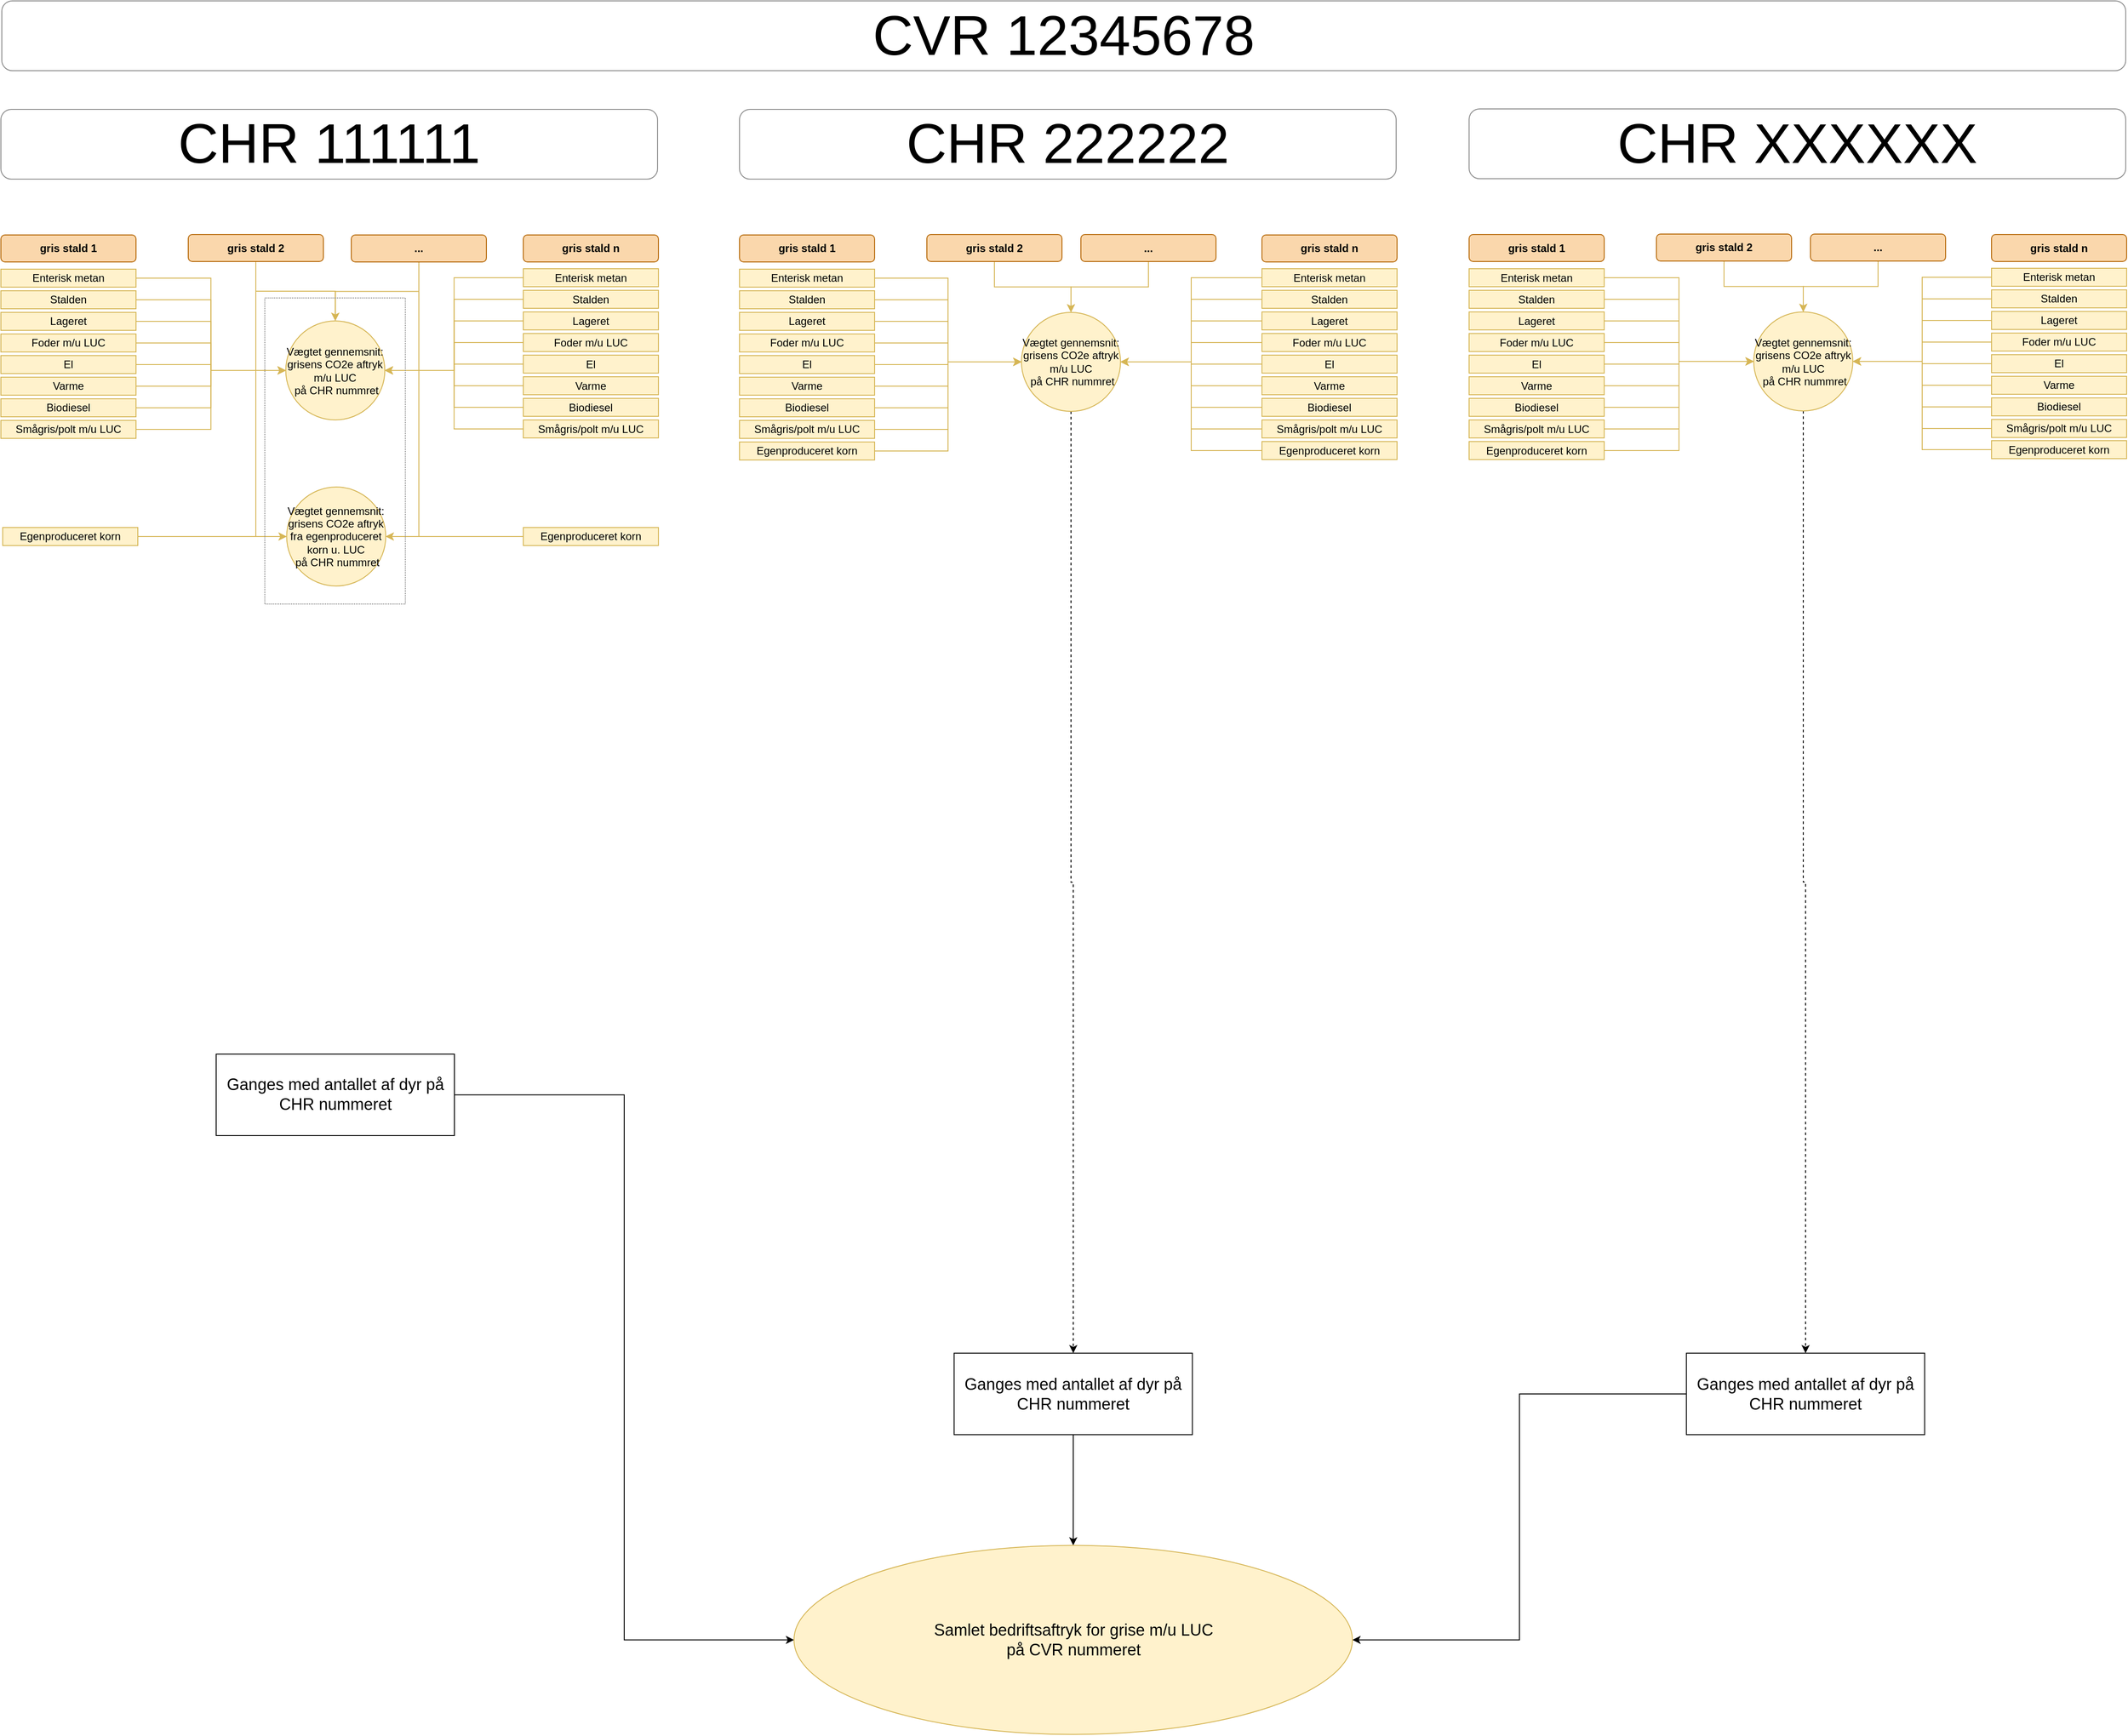 <mxfile version="20.4.0" type="github">
  <diagram id="GUWWXrYv7TFzIVzRqDlY" name="Page-1">
    <mxGraphModel dx="4054" dy="1634" grid="1" gridSize="10" guides="1" tooltips="1" connect="1" arrows="1" fold="1" page="1" pageScale="1" pageWidth="827" pageHeight="1169" math="0" shadow="0">
      <root>
        <mxCell id="0" />
        <mxCell id="1" parent="0" />
        <mxCell id="A_WAUtJpo3-AmnUpiRZP-115" value="CHR 111111" style="rounded=1;whiteSpace=wrap;html=1;shadow=0;glass=0;sketch=0;strokeColor=#808080;fontSize=62;fillColor=default;gradientColor=none;rotation=0;opacity=90;" vertex="1" parent="1">
          <mxGeometry x="61" y="200.5" width="729" height="77.5" as="geometry" />
        </mxCell>
        <mxCell id="A_WAUtJpo3-AmnUpiRZP-611" value="Vægtet gennemsnit: grisens CO2e aftryk m/u LUC&lt;br&gt;&amp;nbsp;på CHR nummret" style="ellipse;whiteSpace=wrap;html=1;aspect=fixed;fontFamily=Helvetica;fontSize=12;align=center;strokeColor=#d6b656;fillColor=#fff2cc;" vertex="1" parent="1">
          <mxGeometry x="377.25" y="435.5" width="110" height="110" as="geometry" />
        </mxCell>
        <mxCell id="A_WAUtJpo3-AmnUpiRZP-660" style="edgeStyle=orthogonalEdgeStyle;rounded=0;orthogonalLoop=1;jettySize=auto;html=1;entryX=0;entryY=0.5;entryDx=0;entryDy=0;strokeColor=#d6b656;fillColor=#fff2cc;" edge="1" parent="1" source="A_WAUtJpo3-AmnUpiRZP-613" target="A_WAUtJpo3-AmnUpiRZP-611">
          <mxGeometry relative="1" as="geometry" />
        </mxCell>
        <mxCell id="A_WAUtJpo3-AmnUpiRZP-613" value="Enterisk metan" style="rounded=0;whiteSpace=wrap;html=1;fillColor=#fff2cc;strokeColor=#d6b656;" vertex="1" parent="1">
          <mxGeometry x="61" y="378" width="150" height="20" as="geometry" />
        </mxCell>
        <mxCell id="A_WAUtJpo3-AmnUpiRZP-661" style="edgeStyle=orthogonalEdgeStyle;rounded=0;orthogonalLoop=1;jettySize=auto;html=1;entryX=0;entryY=0.5;entryDx=0;entryDy=0;strokeColor=#d6b656;fillColor=#fff2cc;" edge="1" parent="1" source="A_WAUtJpo3-AmnUpiRZP-615" target="A_WAUtJpo3-AmnUpiRZP-611">
          <mxGeometry relative="1" as="geometry" />
        </mxCell>
        <mxCell id="A_WAUtJpo3-AmnUpiRZP-615" value="Stalden" style="rounded=0;whiteSpace=wrap;html=1;fillColor=#fff2cc;strokeColor=#d6b656;" vertex="1" parent="1">
          <mxGeometry x="61" y="402" width="150" height="20" as="geometry" />
        </mxCell>
        <mxCell id="A_WAUtJpo3-AmnUpiRZP-616" style="edgeStyle=orthogonalEdgeStyle;rounded=0;orthogonalLoop=1;jettySize=auto;html=1;fontSize=25;strokeColor=#d6b656;fillColor=#fff2cc;" edge="1" parent="1" source="A_WAUtJpo3-AmnUpiRZP-617" target="A_WAUtJpo3-AmnUpiRZP-611">
          <mxGeometry relative="1" as="geometry" />
        </mxCell>
        <mxCell id="A_WAUtJpo3-AmnUpiRZP-617" value="Lageret" style="rounded=0;whiteSpace=wrap;html=1;fillColor=#fff2cc;strokeColor=#d6b656;" vertex="1" parent="1">
          <mxGeometry x="61" y="426" width="150" height="20" as="geometry" />
        </mxCell>
        <mxCell id="A_WAUtJpo3-AmnUpiRZP-618" style="edgeStyle=orthogonalEdgeStyle;rounded=0;orthogonalLoop=1;jettySize=auto;html=1;fontSize=25;strokeColor=#d6b656;fillColor=#fff2cc;" edge="1" parent="1" source="A_WAUtJpo3-AmnUpiRZP-619" target="A_WAUtJpo3-AmnUpiRZP-611">
          <mxGeometry relative="1" as="geometry" />
        </mxCell>
        <mxCell id="A_WAUtJpo3-AmnUpiRZP-619" value="Foder m/u LUC" style="rounded=0;whiteSpace=wrap;html=1;fillColor=#fff2cc;strokeColor=#d6b656;" vertex="1" parent="1">
          <mxGeometry x="61" y="450" width="150" height="20" as="geometry" />
        </mxCell>
        <mxCell id="A_WAUtJpo3-AmnUpiRZP-620" style="edgeStyle=orthogonalEdgeStyle;rounded=0;orthogonalLoop=1;jettySize=auto;html=1;fontSize=25;strokeColor=#d6b656;fillColor=#fff2cc;" edge="1" parent="1" source="A_WAUtJpo3-AmnUpiRZP-621" target="A_WAUtJpo3-AmnUpiRZP-611">
          <mxGeometry relative="1" as="geometry" />
        </mxCell>
        <mxCell id="A_WAUtJpo3-AmnUpiRZP-621" value="El" style="rounded=0;whiteSpace=wrap;html=1;fillColor=#fff2cc;strokeColor=#d6b656;" vertex="1" parent="1">
          <mxGeometry x="61" y="474" width="150" height="20" as="geometry" />
        </mxCell>
        <mxCell id="A_WAUtJpo3-AmnUpiRZP-622" style="edgeStyle=orthogonalEdgeStyle;rounded=0;orthogonalLoop=1;jettySize=auto;html=1;fontSize=25;strokeColor=#d6b656;fillColor=#fff2cc;" edge="1" parent="1" source="A_WAUtJpo3-AmnUpiRZP-623" target="A_WAUtJpo3-AmnUpiRZP-611">
          <mxGeometry relative="1" as="geometry" />
        </mxCell>
        <mxCell id="A_WAUtJpo3-AmnUpiRZP-623" value="Varme" style="rounded=0;whiteSpace=wrap;html=1;fillColor=#fff2cc;strokeColor=#d6b656;" vertex="1" parent="1">
          <mxGeometry x="61" y="498" width="150" height="20" as="geometry" />
        </mxCell>
        <mxCell id="A_WAUtJpo3-AmnUpiRZP-624" style="edgeStyle=orthogonalEdgeStyle;rounded=0;orthogonalLoop=1;jettySize=auto;html=1;fontSize=25;strokeColor=#d6b656;fillColor=#fff2cc;" edge="1" parent="1" source="A_WAUtJpo3-AmnUpiRZP-625" target="A_WAUtJpo3-AmnUpiRZP-611">
          <mxGeometry relative="1" as="geometry" />
        </mxCell>
        <mxCell id="A_WAUtJpo3-AmnUpiRZP-625" value="Biodiesel" style="rounded=0;whiteSpace=wrap;html=1;fillColor=#fff2cc;strokeColor=#d6b656;" vertex="1" parent="1">
          <mxGeometry x="61" y="522" width="150" height="20" as="geometry" />
        </mxCell>
        <mxCell id="A_WAUtJpo3-AmnUpiRZP-662" style="edgeStyle=orthogonalEdgeStyle;rounded=0;orthogonalLoop=1;jettySize=auto;html=1;entryX=0;entryY=0.5;entryDx=0;entryDy=0;strokeColor=#d6b656;fillColor=#fff2cc;" edge="1" parent="1" source="A_WAUtJpo3-AmnUpiRZP-627" target="A_WAUtJpo3-AmnUpiRZP-611">
          <mxGeometry relative="1" as="geometry" />
        </mxCell>
        <mxCell id="A_WAUtJpo3-AmnUpiRZP-627" value="Smågris/polt m/u LUC" style="rounded=0;whiteSpace=wrap;html=1;fillColor=#fff2cc;strokeColor=#d6b656;" vertex="1" parent="1">
          <mxGeometry x="61" y="546" width="150" height="20" as="geometry" />
        </mxCell>
        <mxCell id="A_WAUtJpo3-AmnUpiRZP-656" style="edgeStyle=orthogonalEdgeStyle;rounded=0;orthogonalLoop=1;jettySize=auto;html=1;entryX=1;entryY=0.5;entryDx=0;entryDy=0;strokeColor=#d6b656;fillColor=#fff2cc;" edge="1" parent="1" source="A_WAUtJpo3-AmnUpiRZP-629" target="A_WAUtJpo3-AmnUpiRZP-611">
          <mxGeometry relative="1" as="geometry" />
        </mxCell>
        <mxCell id="A_WAUtJpo3-AmnUpiRZP-629" value="Enterisk metan" style="rounded=0;whiteSpace=wrap;html=1;fillColor=#fff2cc;strokeColor=#d6b656;" vertex="1" parent="1">
          <mxGeometry x="641" y="377.5" width="150" height="20" as="geometry" />
        </mxCell>
        <mxCell id="A_WAUtJpo3-AmnUpiRZP-657" style="edgeStyle=orthogonalEdgeStyle;rounded=0;orthogonalLoop=1;jettySize=auto;html=1;entryX=1;entryY=0.5;entryDx=0;entryDy=0;strokeColor=#d6b656;fillColor=#fff2cc;" edge="1" parent="1" source="A_WAUtJpo3-AmnUpiRZP-631" target="A_WAUtJpo3-AmnUpiRZP-611">
          <mxGeometry relative="1" as="geometry" />
        </mxCell>
        <mxCell id="A_WAUtJpo3-AmnUpiRZP-631" value="Stalden" style="rounded=0;whiteSpace=wrap;html=1;fillColor=#fff2cc;strokeColor=#d6b656;" vertex="1" parent="1">
          <mxGeometry x="641" y="401.5" width="150" height="20" as="geometry" />
        </mxCell>
        <mxCell id="A_WAUtJpo3-AmnUpiRZP-632" style="edgeStyle=orthogonalEdgeStyle;rounded=0;orthogonalLoop=1;jettySize=auto;html=1;fontSize=25;strokeColor=#d6b656;fillColor=#fff2cc;" edge="1" parent="1" source="A_WAUtJpo3-AmnUpiRZP-633" target="A_WAUtJpo3-AmnUpiRZP-611">
          <mxGeometry relative="1" as="geometry" />
        </mxCell>
        <mxCell id="A_WAUtJpo3-AmnUpiRZP-633" value="Lageret" style="rounded=0;whiteSpace=wrap;html=1;fillColor=#fff2cc;strokeColor=#d6b656;" vertex="1" parent="1">
          <mxGeometry x="641" y="425.5" width="150" height="20" as="geometry" />
        </mxCell>
        <mxCell id="A_WAUtJpo3-AmnUpiRZP-634" style="edgeStyle=orthogonalEdgeStyle;rounded=0;orthogonalLoop=1;jettySize=auto;html=1;fontSize=25;strokeColor=#d6b656;fillColor=#fff2cc;" edge="1" parent="1" source="A_WAUtJpo3-AmnUpiRZP-635" target="A_WAUtJpo3-AmnUpiRZP-611">
          <mxGeometry relative="1" as="geometry" />
        </mxCell>
        <mxCell id="A_WAUtJpo3-AmnUpiRZP-635" value="Foder m/u LUC" style="rounded=0;whiteSpace=wrap;html=1;fillColor=#fff2cc;strokeColor=#d6b656;" vertex="1" parent="1">
          <mxGeometry x="641" y="449.5" width="150" height="20" as="geometry" />
        </mxCell>
        <mxCell id="A_WAUtJpo3-AmnUpiRZP-636" style="edgeStyle=orthogonalEdgeStyle;rounded=0;orthogonalLoop=1;jettySize=auto;html=1;fontSize=25;strokeColor=#d6b656;fillColor=#fff2cc;" edge="1" parent="1" source="A_WAUtJpo3-AmnUpiRZP-637" target="A_WAUtJpo3-AmnUpiRZP-611">
          <mxGeometry relative="1" as="geometry" />
        </mxCell>
        <mxCell id="A_WAUtJpo3-AmnUpiRZP-637" value="El" style="rounded=0;whiteSpace=wrap;html=1;fillColor=#fff2cc;strokeColor=#d6b656;" vertex="1" parent="1">
          <mxGeometry x="641" y="473.5" width="150" height="20" as="geometry" />
        </mxCell>
        <mxCell id="A_WAUtJpo3-AmnUpiRZP-638" style="edgeStyle=orthogonalEdgeStyle;rounded=0;orthogonalLoop=1;jettySize=auto;html=1;fontSize=25;strokeColor=#d6b656;fillColor=#fff2cc;" edge="1" parent="1" source="A_WAUtJpo3-AmnUpiRZP-639" target="A_WAUtJpo3-AmnUpiRZP-611">
          <mxGeometry relative="1" as="geometry" />
        </mxCell>
        <mxCell id="A_WAUtJpo3-AmnUpiRZP-639" value="Varme" style="rounded=0;whiteSpace=wrap;html=1;fillColor=#fff2cc;strokeColor=#d6b656;" vertex="1" parent="1">
          <mxGeometry x="641" y="497.5" width="150" height="20" as="geometry" />
        </mxCell>
        <mxCell id="A_WAUtJpo3-AmnUpiRZP-640" style="edgeStyle=orthogonalEdgeStyle;rounded=0;orthogonalLoop=1;jettySize=auto;html=1;fontSize=25;strokeColor=#d6b656;fillColor=#fff2cc;" edge="1" parent="1" source="A_WAUtJpo3-AmnUpiRZP-641" target="A_WAUtJpo3-AmnUpiRZP-611">
          <mxGeometry relative="1" as="geometry" />
        </mxCell>
        <mxCell id="A_WAUtJpo3-AmnUpiRZP-641" value="Biodiesel" style="rounded=0;whiteSpace=wrap;html=1;fillColor=#fff2cc;strokeColor=#d6b656;" vertex="1" parent="1">
          <mxGeometry x="641" y="521.5" width="150" height="20" as="geometry" />
        </mxCell>
        <mxCell id="A_WAUtJpo3-AmnUpiRZP-658" style="edgeStyle=orthogonalEdgeStyle;rounded=0;orthogonalLoop=1;jettySize=auto;html=1;entryX=1;entryY=0.5;entryDx=0;entryDy=0;strokeColor=#d6b656;fillColor=#fff2cc;" edge="1" parent="1" source="A_WAUtJpo3-AmnUpiRZP-643" target="A_WAUtJpo3-AmnUpiRZP-611">
          <mxGeometry relative="1" as="geometry" />
        </mxCell>
        <mxCell id="A_WAUtJpo3-AmnUpiRZP-643" value="Smågris/polt m/u LUC" style="rounded=0;whiteSpace=wrap;html=1;fillColor=#fff2cc;strokeColor=#d6b656;" vertex="1" parent="1">
          <mxGeometry x="641" y="545.5" width="150" height="20" as="geometry" />
        </mxCell>
        <mxCell id="A_WAUtJpo3-AmnUpiRZP-644" value="gris stald 1" style="rounded=1;whiteSpace=wrap;html=1;fillColor=#fad7ac;rotation=0;strokeColor=#b46504;fontStyle=1;" vertex="1" parent="1">
          <mxGeometry x="61" y="340" width="150" height="30" as="geometry" />
        </mxCell>
        <mxCell id="A_WAUtJpo3-AmnUpiRZP-645" value="gris stald n" style="rounded=1;whiteSpace=wrap;html=1;fillColor=#fad7ac;rotation=0;strokeColor=#b46504;fontStyle=1;" vertex="1" parent="1">
          <mxGeometry x="641" y="340" width="150" height="30" as="geometry" />
        </mxCell>
        <mxCell id="A_WAUtJpo3-AmnUpiRZP-655" style="edgeStyle=orthogonalEdgeStyle;rounded=0;orthogonalLoop=1;jettySize=auto;html=1;strokeColor=#d6b656;fillColor=#fff2cc;" edge="1" parent="1" source="A_WAUtJpo3-AmnUpiRZP-647" target="A_WAUtJpo3-AmnUpiRZP-611">
          <mxGeometry relative="1" as="geometry" />
        </mxCell>
        <mxCell id="A_WAUtJpo3-AmnUpiRZP-775" style="edgeStyle=orthogonalEdgeStyle;rounded=0;orthogonalLoop=1;jettySize=auto;html=1;entryX=0;entryY=0.5;entryDx=0;entryDy=0;strokeColor=#d6b656;fontSize=18;fillColor=#fff2cc;" edge="1" parent="1" source="A_WAUtJpo3-AmnUpiRZP-647" target="A_WAUtJpo3-AmnUpiRZP-770">
          <mxGeometry relative="1" as="geometry" />
        </mxCell>
        <mxCell id="A_WAUtJpo3-AmnUpiRZP-647" value="gris stald 2" style="rounded=1;whiteSpace=wrap;html=1;fillColor=#fad7ac;rotation=0;strokeColor=#b46504;fontStyle=1;" vertex="1" parent="1">
          <mxGeometry x="269" y="339.5" width="150" height="30" as="geometry" />
        </mxCell>
        <mxCell id="A_WAUtJpo3-AmnUpiRZP-648" style="edgeStyle=orthogonalEdgeStyle;rounded=0;orthogonalLoop=1;jettySize=auto;html=1;strokeColor=#d6b656;fontSize=62;fillColor=#fff2cc;" edge="1" parent="1" source="A_WAUtJpo3-AmnUpiRZP-649" target="A_WAUtJpo3-AmnUpiRZP-611">
          <mxGeometry relative="1" as="geometry" />
        </mxCell>
        <mxCell id="A_WAUtJpo3-AmnUpiRZP-774" style="edgeStyle=orthogonalEdgeStyle;rounded=0;orthogonalLoop=1;jettySize=auto;html=1;entryX=1;entryY=0.5;entryDx=0;entryDy=0;strokeColor=#d6b656;fontSize=18;fillColor=#fff2cc;" edge="1" parent="1" source="A_WAUtJpo3-AmnUpiRZP-649" target="A_WAUtJpo3-AmnUpiRZP-770">
          <mxGeometry relative="1" as="geometry" />
        </mxCell>
        <mxCell id="A_WAUtJpo3-AmnUpiRZP-649" value="..." style="rounded=1;whiteSpace=wrap;html=1;fillColor=#fad7ac;rotation=0;strokeColor=#b46504;fontStyle=1;" vertex="1" parent="1">
          <mxGeometry x="450" y="340" width="150" height="30" as="geometry" />
        </mxCell>
        <mxCell id="A_WAUtJpo3-AmnUpiRZP-772" style="edgeStyle=orthogonalEdgeStyle;rounded=0;orthogonalLoop=1;jettySize=auto;html=1;entryX=0;entryY=0.5;entryDx=0;entryDy=0;strokeColor=#d6b656;fontSize=18;fillColor=#fff2cc;" edge="1" parent="1" source="A_WAUtJpo3-AmnUpiRZP-650" target="A_WAUtJpo3-AmnUpiRZP-770">
          <mxGeometry relative="1" as="geometry" />
        </mxCell>
        <mxCell id="A_WAUtJpo3-AmnUpiRZP-650" value="Egenproduceret korn" style="rounded=0;whiteSpace=wrap;html=1;fillColor=#fff2cc;strokeColor=#d6b656;" vertex="1" parent="1">
          <mxGeometry x="63" y="665" width="150" height="20" as="geometry" />
        </mxCell>
        <mxCell id="A_WAUtJpo3-AmnUpiRZP-773" style="edgeStyle=orthogonalEdgeStyle;rounded=0;orthogonalLoop=1;jettySize=auto;html=1;strokeColor=#d6b656;fontSize=18;fillColor=#fff2cc;" edge="1" parent="1" source="A_WAUtJpo3-AmnUpiRZP-651" target="A_WAUtJpo3-AmnUpiRZP-770">
          <mxGeometry relative="1" as="geometry" />
        </mxCell>
        <mxCell id="A_WAUtJpo3-AmnUpiRZP-651" value="Egenproduceret korn" style="rounded=0;whiteSpace=wrap;html=1;fillColor=#fff2cc;strokeColor=#d6b656;" vertex="1" parent="1">
          <mxGeometry x="641" y="665" width="150" height="20" as="geometry" />
        </mxCell>
        <mxCell id="A_WAUtJpo3-AmnUpiRZP-665" value="CHR 222222" style="rounded=1;whiteSpace=wrap;html=1;shadow=0;glass=0;sketch=0;strokeColor=#808080;fontSize=62;fillColor=default;gradientColor=none;rotation=0;opacity=90;" vertex="1" parent="1">
          <mxGeometry x="881" y="200.5" width="729" height="77.5" as="geometry" />
        </mxCell>
        <mxCell id="A_WAUtJpo3-AmnUpiRZP-760" style="edgeStyle=orthogonalEdgeStyle;rounded=0;orthogonalLoop=1;jettySize=auto;html=1;strokeColor=#000000;fontSize=18;dashed=1;" edge="1" parent="1" source="A_WAUtJpo3-AmnUpiRZP-666" target="A_WAUtJpo3-AmnUpiRZP-757">
          <mxGeometry relative="1" as="geometry" />
        </mxCell>
        <mxCell id="A_WAUtJpo3-AmnUpiRZP-666" value="Vægtet gennemsnit: grisens CO2e aftryk m/u LUC&lt;br&gt;&amp;nbsp;på CHR nummret" style="ellipse;whiteSpace=wrap;html=1;aspect=fixed;fontFamily=Helvetica;fontSize=12;align=center;strokeColor=#d6b656;fillColor=#fff2cc;" vertex="1" parent="1">
          <mxGeometry x="1194" y="426" width="110" height="110" as="geometry" />
        </mxCell>
        <mxCell id="A_WAUtJpo3-AmnUpiRZP-667" style="edgeStyle=orthogonalEdgeStyle;rounded=0;orthogonalLoop=1;jettySize=auto;html=1;entryX=0;entryY=0.5;entryDx=0;entryDy=0;strokeColor=#d6b656;fillColor=#fff2cc;" edge="1" parent="1" source="A_WAUtJpo3-AmnUpiRZP-668" target="A_WAUtJpo3-AmnUpiRZP-666">
          <mxGeometry relative="1" as="geometry" />
        </mxCell>
        <mxCell id="A_WAUtJpo3-AmnUpiRZP-668" value="Enterisk metan" style="rounded=0;whiteSpace=wrap;html=1;fillColor=#fff2cc;strokeColor=#d6b656;" vertex="1" parent="1">
          <mxGeometry x="881" y="378" width="150" height="20" as="geometry" />
        </mxCell>
        <mxCell id="A_WAUtJpo3-AmnUpiRZP-669" style="edgeStyle=orthogonalEdgeStyle;rounded=0;orthogonalLoop=1;jettySize=auto;html=1;entryX=0;entryY=0.5;entryDx=0;entryDy=0;strokeColor=#d6b656;fillColor=#fff2cc;" edge="1" parent="1" source="A_WAUtJpo3-AmnUpiRZP-670" target="A_WAUtJpo3-AmnUpiRZP-666">
          <mxGeometry relative="1" as="geometry" />
        </mxCell>
        <mxCell id="A_WAUtJpo3-AmnUpiRZP-670" value="Stalden" style="rounded=0;whiteSpace=wrap;html=1;fillColor=#fff2cc;strokeColor=#d6b656;" vertex="1" parent="1">
          <mxGeometry x="881" y="402" width="150" height="20" as="geometry" />
        </mxCell>
        <mxCell id="A_WAUtJpo3-AmnUpiRZP-671" style="edgeStyle=orthogonalEdgeStyle;rounded=0;orthogonalLoop=1;jettySize=auto;html=1;fontSize=25;strokeColor=#d6b656;fillColor=#fff2cc;" edge="1" parent="1" source="A_WAUtJpo3-AmnUpiRZP-672" target="A_WAUtJpo3-AmnUpiRZP-666">
          <mxGeometry relative="1" as="geometry" />
        </mxCell>
        <mxCell id="A_WAUtJpo3-AmnUpiRZP-672" value="Lageret" style="rounded=0;whiteSpace=wrap;html=1;fillColor=#fff2cc;strokeColor=#d6b656;" vertex="1" parent="1">
          <mxGeometry x="881" y="426" width="150" height="20" as="geometry" />
        </mxCell>
        <mxCell id="A_WAUtJpo3-AmnUpiRZP-673" style="edgeStyle=orthogonalEdgeStyle;rounded=0;orthogonalLoop=1;jettySize=auto;html=1;fontSize=25;strokeColor=#d6b656;fillColor=#fff2cc;" edge="1" parent="1" source="A_WAUtJpo3-AmnUpiRZP-674" target="A_WAUtJpo3-AmnUpiRZP-666">
          <mxGeometry relative="1" as="geometry" />
        </mxCell>
        <mxCell id="A_WAUtJpo3-AmnUpiRZP-674" value="Foder m/u LUC" style="rounded=0;whiteSpace=wrap;html=1;fillColor=#fff2cc;strokeColor=#d6b656;" vertex="1" parent="1">
          <mxGeometry x="881" y="450" width="150" height="20" as="geometry" />
        </mxCell>
        <mxCell id="A_WAUtJpo3-AmnUpiRZP-675" style="edgeStyle=orthogonalEdgeStyle;rounded=0;orthogonalLoop=1;jettySize=auto;html=1;fontSize=25;strokeColor=#d6b656;fillColor=#fff2cc;" edge="1" parent="1" source="A_WAUtJpo3-AmnUpiRZP-676" target="A_WAUtJpo3-AmnUpiRZP-666">
          <mxGeometry relative="1" as="geometry" />
        </mxCell>
        <mxCell id="A_WAUtJpo3-AmnUpiRZP-676" value="El" style="rounded=0;whiteSpace=wrap;html=1;fillColor=#fff2cc;strokeColor=#d6b656;" vertex="1" parent="1">
          <mxGeometry x="881" y="474" width="150" height="20" as="geometry" />
        </mxCell>
        <mxCell id="A_WAUtJpo3-AmnUpiRZP-677" style="edgeStyle=orthogonalEdgeStyle;rounded=0;orthogonalLoop=1;jettySize=auto;html=1;fontSize=25;strokeColor=#d6b656;fillColor=#fff2cc;" edge="1" parent="1" source="A_WAUtJpo3-AmnUpiRZP-678" target="A_WAUtJpo3-AmnUpiRZP-666">
          <mxGeometry relative="1" as="geometry" />
        </mxCell>
        <mxCell id="A_WAUtJpo3-AmnUpiRZP-678" value="Varme" style="rounded=0;whiteSpace=wrap;html=1;fillColor=#fff2cc;strokeColor=#d6b656;" vertex="1" parent="1">
          <mxGeometry x="881" y="498" width="150" height="20" as="geometry" />
        </mxCell>
        <mxCell id="A_WAUtJpo3-AmnUpiRZP-679" style="edgeStyle=orthogonalEdgeStyle;rounded=0;orthogonalLoop=1;jettySize=auto;html=1;fontSize=25;strokeColor=#d6b656;fillColor=#fff2cc;" edge="1" parent="1" source="A_WAUtJpo3-AmnUpiRZP-680" target="A_WAUtJpo3-AmnUpiRZP-666">
          <mxGeometry relative="1" as="geometry" />
        </mxCell>
        <mxCell id="A_WAUtJpo3-AmnUpiRZP-680" value="Biodiesel" style="rounded=0;whiteSpace=wrap;html=1;fillColor=#fff2cc;strokeColor=#d6b656;" vertex="1" parent="1">
          <mxGeometry x="881" y="522" width="150" height="20" as="geometry" />
        </mxCell>
        <mxCell id="A_WAUtJpo3-AmnUpiRZP-681" style="edgeStyle=orthogonalEdgeStyle;rounded=0;orthogonalLoop=1;jettySize=auto;html=1;entryX=0;entryY=0.5;entryDx=0;entryDy=0;strokeColor=#d6b656;fillColor=#fff2cc;" edge="1" parent="1" source="A_WAUtJpo3-AmnUpiRZP-682" target="A_WAUtJpo3-AmnUpiRZP-666">
          <mxGeometry relative="1" as="geometry" />
        </mxCell>
        <mxCell id="A_WAUtJpo3-AmnUpiRZP-682" value="Smågris/polt m/u LUC" style="rounded=0;whiteSpace=wrap;html=1;fillColor=#fff2cc;strokeColor=#d6b656;" vertex="1" parent="1">
          <mxGeometry x="881" y="546" width="150" height="20" as="geometry" />
        </mxCell>
        <mxCell id="A_WAUtJpo3-AmnUpiRZP-683" style="edgeStyle=orthogonalEdgeStyle;rounded=0;orthogonalLoop=1;jettySize=auto;html=1;entryX=1;entryY=0.5;entryDx=0;entryDy=0;strokeColor=#d6b656;fillColor=#fff2cc;" edge="1" parent="1" source="A_WAUtJpo3-AmnUpiRZP-684" target="A_WAUtJpo3-AmnUpiRZP-666">
          <mxGeometry relative="1" as="geometry" />
        </mxCell>
        <mxCell id="A_WAUtJpo3-AmnUpiRZP-684" value="Enterisk metan" style="rounded=0;whiteSpace=wrap;html=1;fillColor=#fff2cc;strokeColor=#d6b656;" vertex="1" parent="1">
          <mxGeometry x="1461" y="377.5" width="150" height="20" as="geometry" />
        </mxCell>
        <mxCell id="A_WAUtJpo3-AmnUpiRZP-685" style="edgeStyle=orthogonalEdgeStyle;rounded=0;orthogonalLoop=1;jettySize=auto;html=1;entryX=1;entryY=0.5;entryDx=0;entryDy=0;strokeColor=#d6b656;fillColor=#fff2cc;" edge="1" parent="1" source="A_WAUtJpo3-AmnUpiRZP-686" target="A_WAUtJpo3-AmnUpiRZP-666">
          <mxGeometry relative="1" as="geometry" />
        </mxCell>
        <mxCell id="A_WAUtJpo3-AmnUpiRZP-686" value="Stalden" style="rounded=0;whiteSpace=wrap;html=1;fillColor=#fff2cc;strokeColor=#d6b656;" vertex="1" parent="1">
          <mxGeometry x="1461" y="401.5" width="150" height="20" as="geometry" />
        </mxCell>
        <mxCell id="A_WAUtJpo3-AmnUpiRZP-687" style="edgeStyle=orthogonalEdgeStyle;rounded=0;orthogonalLoop=1;jettySize=auto;html=1;fontSize=25;strokeColor=#d6b656;fillColor=#fff2cc;" edge="1" parent="1" source="A_WAUtJpo3-AmnUpiRZP-688" target="A_WAUtJpo3-AmnUpiRZP-666">
          <mxGeometry relative="1" as="geometry" />
        </mxCell>
        <mxCell id="A_WAUtJpo3-AmnUpiRZP-688" value="Lageret" style="rounded=0;whiteSpace=wrap;html=1;fillColor=#fff2cc;strokeColor=#d6b656;" vertex="1" parent="1">
          <mxGeometry x="1461" y="425.5" width="150" height="20" as="geometry" />
        </mxCell>
        <mxCell id="A_WAUtJpo3-AmnUpiRZP-689" style="edgeStyle=orthogonalEdgeStyle;rounded=0;orthogonalLoop=1;jettySize=auto;html=1;fontSize=25;strokeColor=#d6b656;fillColor=#fff2cc;" edge="1" parent="1" source="A_WAUtJpo3-AmnUpiRZP-690" target="A_WAUtJpo3-AmnUpiRZP-666">
          <mxGeometry relative="1" as="geometry" />
        </mxCell>
        <mxCell id="A_WAUtJpo3-AmnUpiRZP-690" value="Foder m/u LUC" style="rounded=0;whiteSpace=wrap;html=1;fillColor=#fff2cc;strokeColor=#d6b656;" vertex="1" parent="1">
          <mxGeometry x="1461" y="449.5" width="150" height="20" as="geometry" />
        </mxCell>
        <mxCell id="A_WAUtJpo3-AmnUpiRZP-691" style="edgeStyle=orthogonalEdgeStyle;rounded=0;orthogonalLoop=1;jettySize=auto;html=1;fontSize=25;strokeColor=#d6b656;fillColor=#fff2cc;" edge="1" parent="1" source="A_WAUtJpo3-AmnUpiRZP-692" target="A_WAUtJpo3-AmnUpiRZP-666">
          <mxGeometry relative="1" as="geometry" />
        </mxCell>
        <mxCell id="A_WAUtJpo3-AmnUpiRZP-692" value="El" style="rounded=0;whiteSpace=wrap;html=1;fillColor=#fff2cc;strokeColor=#d6b656;" vertex="1" parent="1">
          <mxGeometry x="1461" y="473.5" width="150" height="20" as="geometry" />
        </mxCell>
        <mxCell id="A_WAUtJpo3-AmnUpiRZP-693" style="edgeStyle=orthogonalEdgeStyle;rounded=0;orthogonalLoop=1;jettySize=auto;html=1;fontSize=25;strokeColor=#d6b656;fillColor=#fff2cc;" edge="1" parent="1" source="A_WAUtJpo3-AmnUpiRZP-694" target="A_WAUtJpo3-AmnUpiRZP-666">
          <mxGeometry relative="1" as="geometry" />
        </mxCell>
        <mxCell id="A_WAUtJpo3-AmnUpiRZP-694" value="Varme" style="rounded=0;whiteSpace=wrap;html=1;fillColor=#fff2cc;strokeColor=#d6b656;" vertex="1" parent="1">
          <mxGeometry x="1461" y="497.5" width="150" height="20" as="geometry" />
        </mxCell>
        <mxCell id="A_WAUtJpo3-AmnUpiRZP-695" style="edgeStyle=orthogonalEdgeStyle;rounded=0;orthogonalLoop=1;jettySize=auto;html=1;fontSize=25;strokeColor=#d6b656;fillColor=#fff2cc;" edge="1" parent="1" source="A_WAUtJpo3-AmnUpiRZP-696" target="A_WAUtJpo3-AmnUpiRZP-666">
          <mxGeometry relative="1" as="geometry" />
        </mxCell>
        <mxCell id="A_WAUtJpo3-AmnUpiRZP-696" value="Biodiesel" style="rounded=0;whiteSpace=wrap;html=1;fillColor=#fff2cc;strokeColor=#d6b656;" vertex="1" parent="1">
          <mxGeometry x="1461" y="521.5" width="150" height="20" as="geometry" />
        </mxCell>
        <mxCell id="A_WAUtJpo3-AmnUpiRZP-697" style="edgeStyle=orthogonalEdgeStyle;rounded=0;orthogonalLoop=1;jettySize=auto;html=1;entryX=1;entryY=0.5;entryDx=0;entryDy=0;strokeColor=#d6b656;fillColor=#fff2cc;" edge="1" parent="1" source="A_WAUtJpo3-AmnUpiRZP-698" target="A_WAUtJpo3-AmnUpiRZP-666">
          <mxGeometry relative="1" as="geometry" />
        </mxCell>
        <mxCell id="A_WAUtJpo3-AmnUpiRZP-698" value="Smågris/polt m/u LUC" style="rounded=0;whiteSpace=wrap;html=1;fillColor=#fff2cc;strokeColor=#d6b656;" vertex="1" parent="1">
          <mxGeometry x="1461" y="545.5" width="150" height="20" as="geometry" />
        </mxCell>
        <mxCell id="A_WAUtJpo3-AmnUpiRZP-699" value="gris stald 1" style="rounded=1;whiteSpace=wrap;html=1;fillColor=#fad7ac;rotation=0;strokeColor=#b46504;fontStyle=1;" vertex="1" parent="1">
          <mxGeometry x="881" y="340" width="150" height="30" as="geometry" />
        </mxCell>
        <mxCell id="A_WAUtJpo3-AmnUpiRZP-700" value="gris stald n" style="rounded=1;whiteSpace=wrap;html=1;fillColor=#fad7ac;rotation=0;strokeColor=#b46504;fontStyle=1;" vertex="1" parent="1">
          <mxGeometry x="1461" y="340" width="150" height="30" as="geometry" />
        </mxCell>
        <mxCell id="A_WAUtJpo3-AmnUpiRZP-753" style="edgeStyle=orthogonalEdgeStyle;rounded=0;orthogonalLoop=1;jettySize=auto;html=1;fillColor=#fff2cc;strokeColor=#d6b656;" edge="1" parent="1" source="A_WAUtJpo3-AmnUpiRZP-702" target="A_WAUtJpo3-AmnUpiRZP-666">
          <mxGeometry relative="1" as="geometry" />
        </mxCell>
        <mxCell id="A_WAUtJpo3-AmnUpiRZP-702" value="gris stald 2" style="rounded=1;whiteSpace=wrap;html=1;fillColor=#fad7ac;rotation=0;strokeColor=#b46504;fontStyle=1;" vertex="1" parent="1">
          <mxGeometry x="1089" y="339.5" width="150" height="30" as="geometry" />
        </mxCell>
        <mxCell id="A_WAUtJpo3-AmnUpiRZP-703" style="edgeStyle=orthogonalEdgeStyle;rounded=0;orthogonalLoop=1;jettySize=auto;html=1;strokeColor=#d6b656;fontSize=62;fillColor=#fff2cc;" edge="1" parent="1" source="A_WAUtJpo3-AmnUpiRZP-704" target="A_WAUtJpo3-AmnUpiRZP-666">
          <mxGeometry relative="1" as="geometry" />
        </mxCell>
        <mxCell id="A_WAUtJpo3-AmnUpiRZP-704" value="..." style="rounded=1;whiteSpace=wrap;html=1;fillColor=#fad7ac;rotation=0;strokeColor=#b46504;fontStyle=1;" vertex="1" parent="1">
          <mxGeometry x="1260" y="339.5" width="150" height="30" as="geometry" />
        </mxCell>
        <mxCell id="A_WAUtJpo3-AmnUpiRZP-705" style="edgeStyle=orthogonalEdgeStyle;rounded=0;orthogonalLoop=1;jettySize=auto;html=1;entryX=0;entryY=0.5;entryDx=0;entryDy=0;strokeColor=#d6b656;fillColor=#fff2cc;" edge="1" parent="1" source="A_WAUtJpo3-AmnUpiRZP-706" target="A_WAUtJpo3-AmnUpiRZP-666">
          <mxGeometry relative="1" as="geometry" />
        </mxCell>
        <mxCell id="A_WAUtJpo3-AmnUpiRZP-706" value="Egenproduceret korn" style="rounded=0;whiteSpace=wrap;html=1;fillColor=#fff2cc;strokeColor=#d6b656;" vertex="1" parent="1">
          <mxGeometry x="881" y="570" width="150" height="20" as="geometry" />
        </mxCell>
        <mxCell id="A_WAUtJpo3-AmnUpiRZP-707" style="edgeStyle=orthogonalEdgeStyle;rounded=0;orthogonalLoop=1;jettySize=auto;html=1;entryX=1;entryY=0.5;entryDx=0;entryDy=0;strokeColor=#d6b656;fillColor=#fff2cc;" edge="1" parent="1" source="A_WAUtJpo3-AmnUpiRZP-708" target="A_WAUtJpo3-AmnUpiRZP-666">
          <mxGeometry relative="1" as="geometry" />
        </mxCell>
        <mxCell id="A_WAUtJpo3-AmnUpiRZP-708" value="Egenproduceret korn" style="rounded=0;whiteSpace=wrap;html=1;fillColor=#fff2cc;strokeColor=#d6b656;" vertex="1" parent="1">
          <mxGeometry x="1461" y="569.5" width="150" height="20" as="geometry" />
        </mxCell>
        <mxCell id="A_WAUtJpo3-AmnUpiRZP-709" value="CHR XXXXXX" style="rounded=1;whiteSpace=wrap;html=1;shadow=0;glass=0;sketch=0;strokeColor=#808080;fontSize=62;fillColor=default;gradientColor=none;rotation=0;opacity=90;" vertex="1" parent="1">
          <mxGeometry x="1691" y="200" width="729" height="77.5" as="geometry" />
        </mxCell>
        <mxCell id="A_WAUtJpo3-AmnUpiRZP-761" style="edgeStyle=orthogonalEdgeStyle;rounded=0;orthogonalLoop=1;jettySize=auto;html=1;dashed=1;strokeColor=#000000;fontSize=18;" edge="1" parent="1" source="A_WAUtJpo3-AmnUpiRZP-710" target="A_WAUtJpo3-AmnUpiRZP-758">
          <mxGeometry relative="1" as="geometry" />
        </mxCell>
        <mxCell id="A_WAUtJpo3-AmnUpiRZP-710" value="Vægtet gennemsnit: grisens CO2e aftryk m/u LUC&lt;br&gt;&amp;nbsp;på CHR nummret" style="ellipse;whiteSpace=wrap;html=1;aspect=fixed;fontFamily=Helvetica;fontSize=12;align=center;strokeColor=#d6b656;fillColor=#fff2cc;" vertex="1" parent="1">
          <mxGeometry x="2007" y="425.5" width="110" height="110" as="geometry" />
        </mxCell>
        <mxCell id="A_WAUtJpo3-AmnUpiRZP-711" style="edgeStyle=orthogonalEdgeStyle;rounded=0;orthogonalLoop=1;jettySize=auto;html=1;entryX=0;entryY=0.5;entryDx=0;entryDy=0;strokeColor=#d6b656;fillColor=#fff2cc;" edge="1" parent="1" source="A_WAUtJpo3-AmnUpiRZP-712" target="A_WAUtJpo3-AmnUpiRZP-710">
          <mxGeometry relative="1" as="geometry" />
        </mxCell>
        <mxCell id="A_WAUtJpo3-AmnUpiRZP-712" value="Enterisk metan" style="rounded=0;whiteSpace=wrap;html=1;fillColor=#fff2cc;strokeColor=#d6b656;" vertex="1" parent="1">
          <mxGeometry x="1691" y="377.5" width="150" height="20" as="geometry" />
        </mxCell>
        <mxCell id="A_WAUtJpo3-AmnUpiRZP-713" style="edgeStyle=orthogonalEdgeStyle;rounded=0;orthogonalLoop=1;jettySize=auto;html=1;entryX=0;entryY=0.5;entryDx=0;entryDy=0;strokeColor=#d6b656;fillColor=#fff2cc;" edge="1" parent="1" source="A_WAUtJpo3-AmnUpiRZP-714" target="A_WAUtJpo3-AmnUpiRZP-710">
          <mxGeometry relative="1" as="geometry" />
        </mxCell>
        <mxCell id="A_WAUtJpo3-AmnUpiRZP-714" value="Stalden" style="rounded=0;whiteSpace=wrap;html=1;fillColor=#fff2cc;strokeColor=#d6b656;" vertex="1" parent="1">
          <mxGeometry x="1691" y="401.5" width="150" height="20" as="geometry" />
        </mxCell>
        <mxCell id="A_WAUtJpo3-AmnUpiRZP-715" style="edgeStyle=orthogonalEdgeStyle;rounded=0;orthogonalLoop=1;jettySize=auto;html=1;fontSize=25;strokeColor=#d6b656;fillColor=#fff2cc;" edge="1" parent="1" source="A_WAUtJpo3-AmnUpiRZP-716" target="A_WAUtJpo3-AmnUpiRZP-710">
          <mxGeometry relative="1" as="geometry" />
        </mxCell>
        <mxCell id="A_WAUtJpo3-AmnUpiRZP-716" value="Lageret" style="rounded=0;whiteSpace=wrap;html=1;fillColor=#fff2cc;strokeColor=#d6b656;" vertex="1" parent="1">
          <mxGeometry x="1691" y="425.5" width="150" height="20" as="geometry" />
        </mxCell>
        <mxCell id="A_WAUtJpo3-AmnUpiRZP-717" style="edgeStyle=orthogonalEdgeStyle;rounded=0;orthogonalLoop=1;jettySize=auto;html=1;fontSize=25;strokeColor=#d6b656;fillColor=#fff2cc;" edge="1" parent="1" source="A_WAUtJpo3-AmnUpiRZP-718" target="A_WAUtJpo3-AmnUpiRZP-710">
          <mxGeometry relative="1" as="geometry" />
        </mxCell>
        <mxCell id="A_WAUtJpo3-AmnUpiRZP-718" value="Foder m/u LUC" style="rounded=0;whiteSpace=wrap;html=1;fillColor=#fff2cc;strokeColor=#d6b656;" vertex="1" parent="1">
          <mxGeometry x="1691" y="449.5" width="150" height="20" as="geometry" />
        </mxCell>
        <mxCell id="A_WAUtJpo3-AmnUpiRZP-719" style="edgeStyle=orthogonalEdgeStyle;rounded=0;orthogonalLoop=1;jettySize=auto;html=1;fontSize=25;strokeColor=#d6b656;fillColor=#fff2cc;" edge="1" parent="1" source="A_WAUtJpo3-AmnUpiRZP-720" target="A_WAUtJpo3-AmnUpiRZP-710">
          <mxGeometry relative="1" as="geometry" />
        </mxCell>
        <mxCell id="A_WAUtJpo3-AmnUpiRZP-720" value="El" style="rounded=0;whiteSpace=wrap;html=1;fillColor=#fff2cc;strokeColor=#d6b656;" vertex="1" parent="1">
          <mxGeometry x="1691" y="473.5" width="150" height="20" as="geometry" />
        </mxCell>
        <mxCell id="A_WAUtJpo3-AmnUpiRZP-721" style="edgeStyle=orthogonalEdgeStyle;rounded=0;orthogonalLoop=1;jettySize=auto;html=1;fontSize=25;strokeColor=#d6b656;fillColor=#fff2cc;" edge="1" parent="1" source="A_WAUtJpo3-AmnUpiRZP-722" target="A_WAUtJpo3-AmnUpiRZP-710">
          <mxGeometry relative="1" as="geometry" />
        </mxCell>
        <mxCell id="A_WAUtJpo3-AmnUpiRZP-722" value="Varme" style="rounded=0;whiteSpace=wrap;html=1;fillColor=#fff2cc;strokeColor=#d6b656;" vertex="1" parent="1">
          <mxGeometry x="1691" y="497.5" width="150" height="20" as="geometry" />
        </mxCell>
        <mxCell id="A_WAUtJpo3-AmnUpiRZP-723" style="edgeStyle=orthogonalEdgeStyle;rounded=0;orthogonalLoop=1;jettySize=auto;html=1;fontSize=25;strokeColor=#d6b656;fillColor=#fff2cc;" edge="1" parent="1" source="A_WAUtJpo3-AmnUpiRZP-724" target="A_WAUtJpo3-AmnUpiRZP-710">
          <mxGeometry relative="1" as="geometry" />
        </mxCell>
        <mxCell id="A_WAUtJpo3-AmnUpiRZP-724" value="Biodiesel" style="rounded=0;whiteSpace=wrap;html=1;fillColor=#fff2cc;strokeColor=#d6b656;" vertex="1" parent="1">
          <mxGeometry x="1691" y="521.5" width="150" height="20" as="geometry" />
        </mxCell>
        <mxCell id="A_WAUtJpo3-AmnUpiRZP-725" style="edgeStyle=orthogonalEdgeStyle;rounded=0;orthogonalLoop=1;jettySize=auto;html=1;entryX=0;entryY=0.5;entryDx=0;entryDy=0;strokeColor=#d6b656;fillColor=#fff2cc;" edge="1" parent="1" source="A_WAUtJpo3-AmnUpiRZP-726" target="A_WAUtJpo3-AmnUpiRZP-710">
          <mxGeometry relative="1" as="geometry" />
        </mxCell>
        <mxCell id="A_WAUtJpo3-AmnUpiRZP-726" value="Smågris/polt m/u LUC" style="rounded=0;whiteSpace=wrap;html=1;fillColor=#fff2cc;strokeColor=#d6b656;" vertex="1" parent="1">
          <mxGeometry x="1691" y="545.5" width="150" height="20" as="geometry" />
        </mxCell>
        <mxCell id="A_WAUtJpo3-AmnUpiRZP-727" style="edgeStyle=orthogonalEdgeStyle;rounded=0;orthogonalLoop=1;jettySize=auto;html=1;entryX=1;entryY=0.5;entryDx=0;entryDy=0;strokeColor=#d6b656;fillColor=#fff2cc;" edge="1" parent="1" source="A_WAUtJpo3-AmnUpiRZP-728" target="A_WAUtJpo3-AmnUpiRZP-710">
          <mxGeometry relative="1" as="geometry" />
        </mxCell>
        <mxCell id="A_WAUtJpo3-AmnUpiRZP-728" value="Enterisk metan" style="rounded=0;whiteSpace=wrap;html=1;fillColor=#fff2cc;strokeColor=#d6b656;" vertex="1" parent="1">
          <mxGeometry x="2271" y="377" width="150" height="20" as="geometry" />
        </mxCell>
        <mxCell id="A_WAUtJpo3-AmnUpiRZP-729" style="edgeStyle=orthogonalEdgeStyle;rounded=0;orthogonalLoop=1;jettySize=auto;html=1;entryX=1;entryY=0.5;entryDx=0;entryDy=0;strokeColor=#d6b656;fillColor=#fff2cc;" edge="1" parent="1" source="A_WAUtJpo3-AmnUpiRZP-730" target="A_WAUtJpo3-AmnUpiRZP-710">
          <mxGeometry relative="1" as="geometry" />
        </mxCell>
        <mxCell id="A_WAUtJpo3-AmnUpiRZP-730" value="Stalden" style="rounded=0;whiteSpace=wrap;html=1;fillColor=#fff2cc;strokeColor=#d6b656;" vertex="1" parent="1">
          <mxGeometry x="2271" y="401" width="150" height="20" as="geometry" />
        </mxCell>
        <mxCell id="A_WAUtJpo3-AmnUpiRZP-731" style="edgeStyle=orthogonalEdgeStyle;rounded=0;orthogonalLoop=1;jettySize=auto;html=1;fontSize=25;strokeColor=#d6b656;fillColor=#fff2cc;" edge="1" parent="1" source="A_WAUtJpo3-AmnUpiRZP-732" target="A_WAUtJpo3-AmnUpiRZP-710">
          <mxGeometry relative="1" as="geometry" />
        </mxCell>
        <mxCell id="A_WAUtJpo3-AmnUpiRZP-732" value="Lageret" style="rounded=0;whiteSpace=wrap;html=1;fillColor=#fff2cc;strokeColor=#d6b656;" vertex="1" parent="1">
          <mxGeometry x="2271" y="425" width="150" height="20" as="geometry" />
        </mxCell>
        <mxCell id="A_WAUtJpo3-AmnUpiRZP-733" style="edgeStyle=orthogonalEdgeStyle;rounded=0;orthogonalLoop=1;jettySize=auto;html=1;fontSize=25;strokeColor=#d6b656;fillColor=#fff2cc;" edge="1" parent="1" source="A_WAUtJpo3-AmnUpiRZP-734" target="A_WAUtJpo3-AmnUpiRZP-710">
          <mxGeometry relative="1" as="geometry" />
        </mxCell>
        <mxCell id="A_WAUtJpo3-AmnUpiRZP-734" value="Foder m/u LUC" style="rounded=0;whiteSpace=wrap;html=1;fillColor=#fff2cc;strokeColor=#d6b656;" vertex="1" parent="1">
          <mxGeometry x="2271" y="449" width="150" height="20" as="geometry" />
        </mxCell>
        <mxCell id="A_WAUtJpo3-AmnUpiRZP-735" style="edgeStyle=orthogonalEdgeStyle;rounded=0;orthogonalLoop=1;jettySize=auto;html=1;fontSize=25;strokeColor=#d6b656;fillColor=#fff2cc;" edge="1" parent="1" source="A_WAUtJpo3-AmnUpiRZP-736" target="A_WAUtJpo3-AmnUpiRZP-710">
          <mxGeometry relative="1" as="geometry" />
        </mxCell>
        <mxCell id="A_WAUtJpo3-AmnUpiRZP-736" value="El" style="rounded=0;whiteSpace=wrap;html=1;fillColor=#fff2cc;strokeColor=#d6b656;" vertex="1" parent="1">
          <mxGeometry x="2271" y="473" width="150" height="20" as="geometry" />
        </mxCell>
        <mxCell id="A_WAUtJpo3-AmnUpiRZP-737" style="edgeStyle=orthogonalEdgeStyle;rounded=0;orthogonalLoop=1;jettySize=auto;html=1;fontSize=25;strokeColor=#d6b656;fillColor=#fff2cc;" edge="1" parent="1" source="A_WAUtJpo3-AmnUpiRZP-738" target="A_WAUtJpo3-AmnUpiRZP-710">
          <mxGeometry relative="1" as="geometry" />
        </mxCell>
        <mxCell id="A_WAUtJpo3-AmnUpiRZP-738" value="Varme" style="rounded=0;whiteSpace=wrap;html=1;fillColor=#fff2cc;strokeColor=#d6b656;" vertex="1" parent="1">
          <mxGeometry x="2271" y="497" width="150" height="20" as="geometry" />
        </mxCell>
        <mxCell id="A_WAUtJpo3-AmnUpiRZP-739" style="edgeStyle=orthogonalEdgeStyle;rounded=0;orthogonalLoop=1;jettySize=auto;html=1;fontSize=25;strokeColor=#d6b656;fillColor=#fff2cc;" edge="1" parent="1" source="A_WAUtJpo3-AmnUpiRZP-740" target="A_WAUtJpo3-AmnUpiRZP-710">
          <mxGeometry relative="1" as="geometry" />
        </mxCell>
        <mxCell id="A_WAUtJpo3-AmnUpiRZP-740" value="Biodiesel" style="rounded=0;whiteSpace=wrap;html=1;fillColor=#fff2cc;strokeColor=#d6b656;" vertex="1" parent="1">
          <mxGeometry x="2271" y="521" width="150" height="20" as="geometry" />
        </mxCell>
        <mxCell id="A_WAUtJpo3-AmnUpiRZP-741" style="edgeStyle=orthogonalEdgeStyle;rounded=0;orthogonalLoop=1;jettySize=auto;html=1;entryX=1;entryY=0.5;entryDx=0;entryDy=0;strokeColor=#d6b656;fillColor=#fff2cc;" edge="1" parent="1" source="A_WAUtJpo3-AmnUpiRZP-742" target="A_WAUtJpo3-AmnUpiRZP-710">
          <mxGeometry relative="1" as="geometry" />
        </mxCell>
        <mxCell id="A_WAUtJpo3-AmnUpiRZP-742" value="Smågris/polt m/u LUC" style="rounded=0;whiteSpace=wrap;html=1;fillColor=#fff2cc;strokeColor=#d6b656;" vertex="1" parent="1">
          <mxGeometry x="2271" y="545" width="150" height="20" as="geometry" />
        </mxCell>
        <mxCell id="A_WAUtJpo3-AmnUpiRZP-743" value="gris stald 1" style="rounded=1;whiteSpace=wrap;html=1;fillColor=#fad7ac;rotation=0;strokeColor=#b46504;fontStyle=1;" vertex="1" parent="1">
          <mxGeometry x="1691" y="339.5" width="150" height="30" as="geometry" />
        </mxCell>
        <mxCell id="A_WAUtJpo3-AmnUpiRZP-744" value="gris stald n" style="rounded=1;whiteSpace=wrap;html=1;fillColor=#fad7ac;rotation=0;strokeColor=#b46504;fontStyle=1;" vertex="1" parent="1">
          <mxGeometry x="2271" y="339.5" width="150" height="30" as="geometry" />
        </mxCell>
        <mxCell id="A_WAUtJpo3-AmnUpiRZP-745" style="edgeStyle=orthogonalEdgeStyle;rounded=0;orthogonalLoop=1;jettySize=auto;html=1;strokeColor=#d6b656;fillColor=#fff2cc;" edge="1" parent="1" source="A_WAUtJpo3-AmnUpiRZP-746" target="A_WAUtJpo3-AmnUpiRZP-710">
          <mxGeometry relative="1" as="geometry" />
        </mxCell>
        <mxCell id="A_WAUtJpo3-AmnUpiRZP-746" value="gris stald 2" style="rounded=1;whiteSpace=wrap;html=1;fillColor=#fad7ac;rotation=0;strokeColor=#b46504;fontStyle=1;" vertex="1" parent="1">
          <mxGeometry x="1899" y="339" width="150" height="30" as="geometry" />
        </mxCell>
        <mxCell id="A_WAUtJpo3-AmnUpiRZP-747" style="edgeStyle=orthogonalEdgeStyle;rounded=0;orthogonalLoop=1;jettySize=auto;html=1;strokeColor=#d6b656;fontSize=62;fillColor=#fff2cc;" edge="1" parent="1" source="A_WAUtJpo3-AmnUpiRZP-748" target="A_WAUtJpo3-AmnUpiRZP-710">
          <mxGeometry relative="1" as="geometry" />
        </mxCell>
        <mxCell id="A_WAUtJpo3-AmnUpiRZP-748" value="..." style="rounded=1;whiteSpace=wrap;html=1;fillColor=#fad7ac;rotation=0;strokeColor=#b46504;fontStyle=1;" vertex="1" parent="1">
          <mxGeometry x="2070" y="339" width="150" height="30" as="geometry" />
        </mxCell>
        <mxCell id="A_WAUtJpo3-AmnUpiRZP-749" style="edgeStyle=orthogonalEdgeStyle;rounded=0;orthogonalLoop=1;jettySize=auto;html=1;entryX=0;entryY=0.5;entryDx=0;entryDy=0;strokeColor=#d6b656;fillColor=#fff2cc;" edge="1" parent="1" source="A_WAUtJpo3-AmnUpiRZP-750" target="A_WAUtJpo3-AmnUpiRZP-710">
          <mxGeometry relative="1" as="geometry" />
        </mxCell>
        <mxCell id="A_WAUtJpo3-AmnUpiRZP-750" value="Egenproduceret korn" style="rounded=0;whiteSpace=wrap;html=1;fillColor=#fff2cc;strokeColor=#d6b656;" vertex="1" parent="1">
          <mxGeometry x="1691" y="569.5" width="150" height="20" as="geometry" />
        </mxCell>
        <mxCell id="A_WAUtJpo3-AmnUpiRZP-751" style="edgeStyle=orthogonalEdgeStyle;rounded=0;orthogonalLoop=1;jettySize=auto;html=1;entryX=1;entryY=0.5;entryDx=0;entryDy=0;strokeColor=#d6b656;fillColor=#fff2cc;" edge="1" parent="1" source="A_WAUtJpo3-AmnUpiRZP-752" target="A_WAUtJpo3-AmnUpiRZP-710">
          <mxGeometry relative="1" as="geometry" />
        </mxCell>
        <mxCell id="A_WAUtJpo3-AmnUpiRZP-752" value="Egenproduceret korn" style="rounded=0;whiteSpace=wrap;html=1;fillColor=#fff2cc;strokeColor=#d6b656;" vertex="1" parent="1">
          <mxGeometry x="2271" y="568.5" width="150" height="20" as="geometry" />
        </mxCell>
        <mxCell id="A_WAUtJpo3-AmnUpiRZP-768" style="edgeStyle=orthogonalEdgeStyle;rounded=0;orthogonalLoop=1;jettySize=auto;html=1;entryX=0;entryY=0.5;entryDx=0;entryDy=0;strokeColor=#000000;fontSize=18;" edge="1" parent="1" source="A_WAUtJpo3-AmnUpiRZP-756" target="A_WAUtJpo3-AmnUpiRZP-764">
          <mxGeometry relative="1" as="geometry" />
        </mxCell>
        <mxCell id="A_WAUtJpo3-AmnUpiRZP-756" value="Ganges med antallet af dyr på CHR nummeret" style="rounded=0;whiteSpace=wrap;shadow=0;glass=0;sketch=0;strokeColor=#000000;fontSize=18;fillColor=#FFFFFF;" vertex="1" parent="1">
          <mxGeometry x="300" y="1250" width="264.5" height="90.5" as="geometry" />
        </mxCell>
        <mxCell id="A_WAUtJpo3-AmnUpiRZP-765" style="edgeStyle=orthogonalEdgeStyle;rounded=0;orthogonalLoop=1;jettySize=auto;html=1;strokeColor=#000000;fontSize=18;" edge="1" parent="1" source="A_WAUtJpo3-AmnUpiRZP-757" target="A_WAUtJpo3-AmnUpiRZP-764">
          <mxGeometry relative="1" as="geometry" />
        </mxCell>
        <mxCell id="A_WAUtJpo3-AmnUpiRZP-757" value="Ganges med antallet af dyr på CHR nummeret" style="rounded=0;whiteSpace=wrap;shadow=0;glass=0;sketch=0;strokeColor=#000000;fontSize=18;fillColor=#FFFFFF;" vertex="1" parent="1">
          <mxGeometry x="1119.25" y="1582.25" width="264.5" height="90.5" as="geometry" />
        </mxCell>
        <mxCell id="A_WAUtJpo3-AmnUpiRZP-767" style="edgeStyle=orthogonalEdgeStyle;rounded=0;orthogonalLoop=1;jettySize=auto;html=1;entryX=1;entryY=0.5;entryDx=0;entryDy=0;strokeColor=#000000;fontSize=18;" edge="1" parent="1" source="A_WAUtJpo3-AmnUpiRZP-758" target="A_WAUtJpo3-AmnUpiRZP-764">
          <mxGeometry relative="1" as="geometry" />
        </mxCell>
        <mxCell id="A_WAUtJpo3-AmnUpiRZP-758" value="Ganges med antallet af dyr på CHR nummeret" style="rounded=0;whiteSpace=wrap;shadow=0;glass=0;sketch=0;strokeColor=#000000;fontSize=18;fillColor=#FFFFFF;" vertex="1" parent="1">
          <mxGeometry x="1932.25" y="1582.25" width="264.5" height="90.5" as="geometry" />
        </mxCell>
        <mxCell id="A_WAUtJpo3-AmnUpiRZP-762" value="CVR 12345678" style="rounded=1;whiteSpace=wrap;html=1;shadow=0;glass=0;sketch=0;strokeColor=#808080;fontSize=62;fillColor=default;gradientColor=none;rotation=0;opacity=90;" vertex="1" parent="1">
          <mxGeometry x="62" y="80" width="2358" height="77.5" as="geometry" />
        </mxCell>
        <mxCell id="A_WAUtJpo3-AmnUpiRZP-764" value="Samlet bedriftsaftryk for grise m/u LUC&lt;br&gt;på CVR nummeret" style="ellipse;whiteSpace=wrap;html=1;fontSize=18;fillColor=#fff2cc;strokeColor=#d6b656;" vertex="1" parent="1">
          <mxGeometry x="941.5" y="1795.75" width="620" height="210" as="geometry" />
        </mxCell>
        <mxCell id="A_WAUtJpo3-AmnUpiRZP-770" value="Vægtet gennemsnit: grisens CO2e aftryk fra egenproduceret korn u. LUC&lt;br&gt;&amp;nbsp;på CHR nummret" style="ellipse;whiteSpace=wrap;html=1;aspect=fixed;fontFamily=Helvetica;fontSize=12;align=center;strokeColor=#d6b656;fillColor=#fff2cc;" vertex="1" parent="1">
          <mxGeometry x="378.25" y="620" width="110" height="110" as="geometry" />
        </mxCell>
        <mxCell id="A_WAUtJpo3-AmnUpiRZP-786" value="" style="rounded=0;whiteSpace=wrap;html=1;fontSize=18;fillColor=none;dashed=1;dashPattern=1 1;strokeColor=#808080;" vertex="1" parent="1">
          <mxGeometry x="354" y="410" width="156" height="340" as="geometry" />
        </mxCell>
      </root>
    </mxGraphModel>
  </diagram>
</mxfile>
